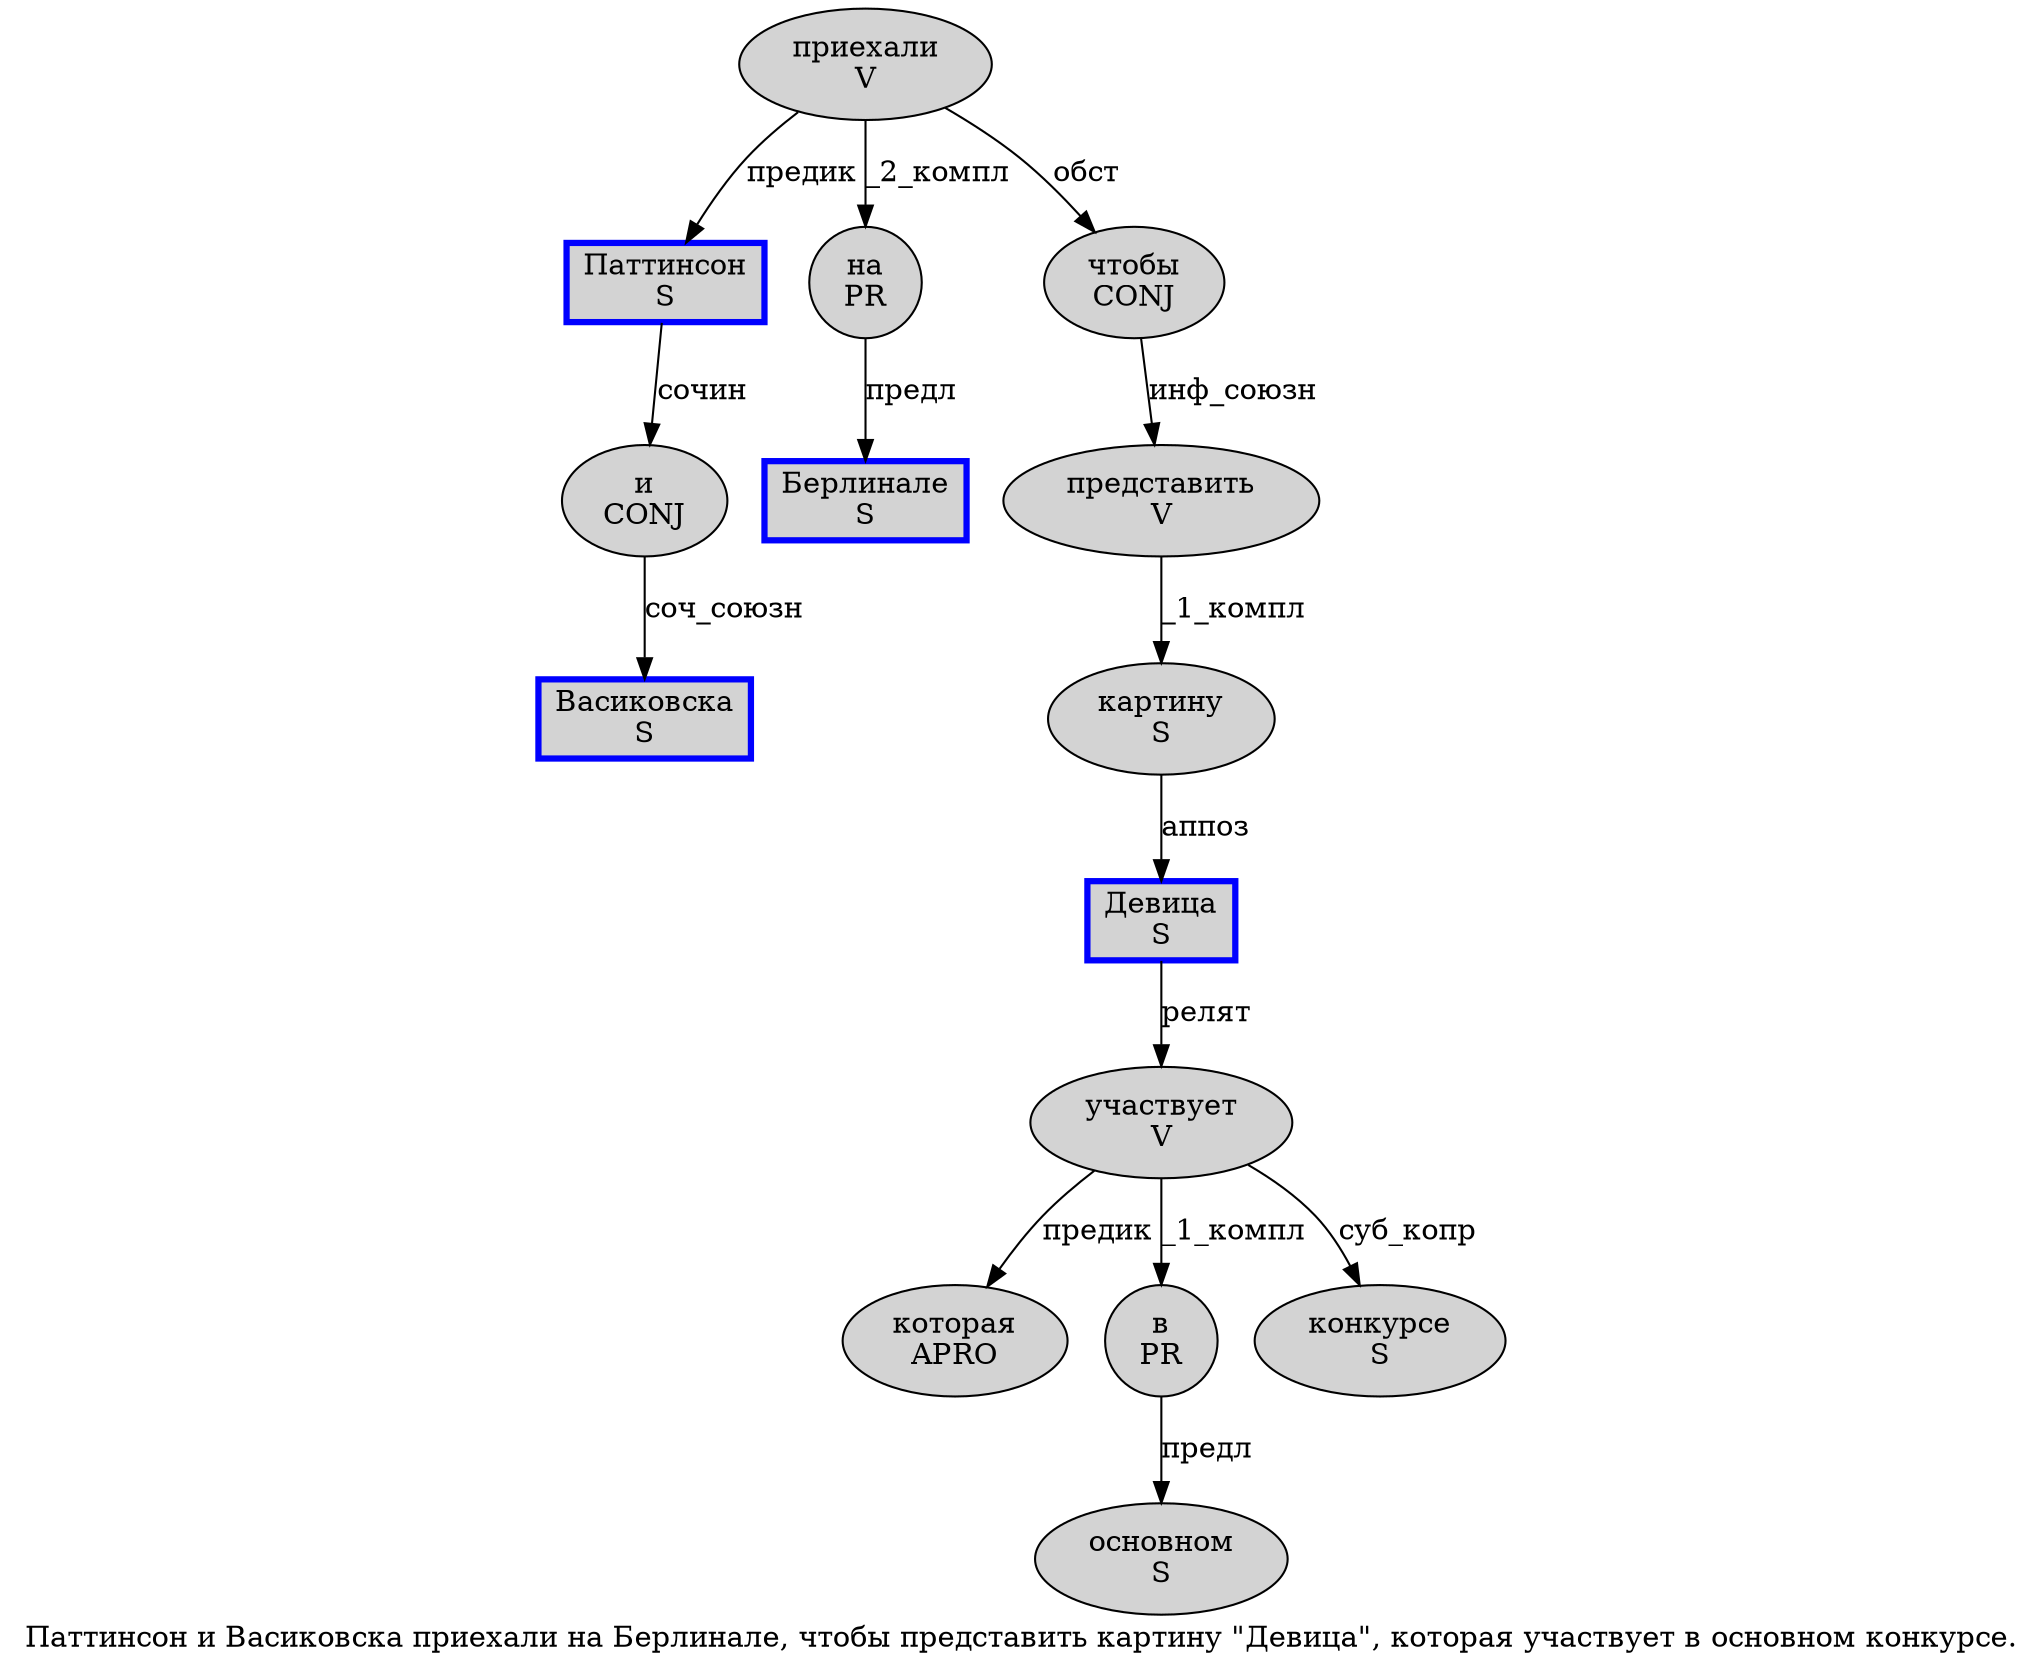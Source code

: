 digraph SENTENCE_864 {
	graph [label="Паттинсон и Васиковска приехали на Берлинале, чтобы представить картину \"Девица\", которая участвует в основном конкурсе."]
	node [style=filled]
		0 [label="Паттинсон
S" color=blue fillcolor=lightgray penwidth=3 shape=box]
		1 [label="и
CONJ" color="" fillcolor=lightgray penwidth=1 shape=ellipse]
		2 [label="Васиковска
S" color=blue fillcolor=lightgray penwidth=3 shape=box]
		3 [label="приехали
V" color="" fillcolor=lightgray penwidth=1 shape=ellipse]
		4 [label="на
PR" color="" fillcolor=lightgray penwidth=1 shape=ellipse]
		5 [label="Берлинале
S" color=blue fillcolor=lightgray penwidth=3 shape=box]
		7 [label="чтобы
CONJ" color="" fillcolor=lightgray penwidth=1 shape=ellipse]
		8 [label="представить
V" color="" fillcolor=lightgray penwidth=1 shape=ellipse]
		9 [label="картину
S" color="" fillcolor=lightgray penwidth=1 shape=ellipse]
		11 [label="Девица
S" color=blue fillcolor=lightgray penwidth=3 shape=box]
		14 [label="которая
APRO" color="" fillcolor=lightgray penwidth=1 shape=ellipse]
		15 [label="участвует
V" color="" fillcolor=lightgray penwidth=1 shape=ellipse]
		16 [label="в
PR" color="" fillcolor=lightgray penwidth=1 shape=ellipse]
		17 [label="основном
S" color="" fillcolor=lightgray penwidth=1 shape=ellipse]
		18 [label="конкурсе
S" color="" fillcolor=lightgray penwidth=1 shape=ellipse]
			16 -> 17 [label="предл"]
			15 -> 14 [label="предик"]
			15 -> 16 [label="_1_компл"]
			15 -> 18 [label="суб_копр"]
			1 -> 2 [label="соч_союзн"]
			4 -> 5 [label="предл"]
			11 -> 15 [label="релят"]
			0 -> 1 [label="сочин"]
			7 -> 8 [label="инф_союзн"]
			9 -> 11 [label="аппоз"]
			8 -> 9 [label="_1_компл"]
			3 -> 0 [label="предик"]
			3 -> 4 [label="_2_компл"]
			3 -> 7 [label="обст"]
}